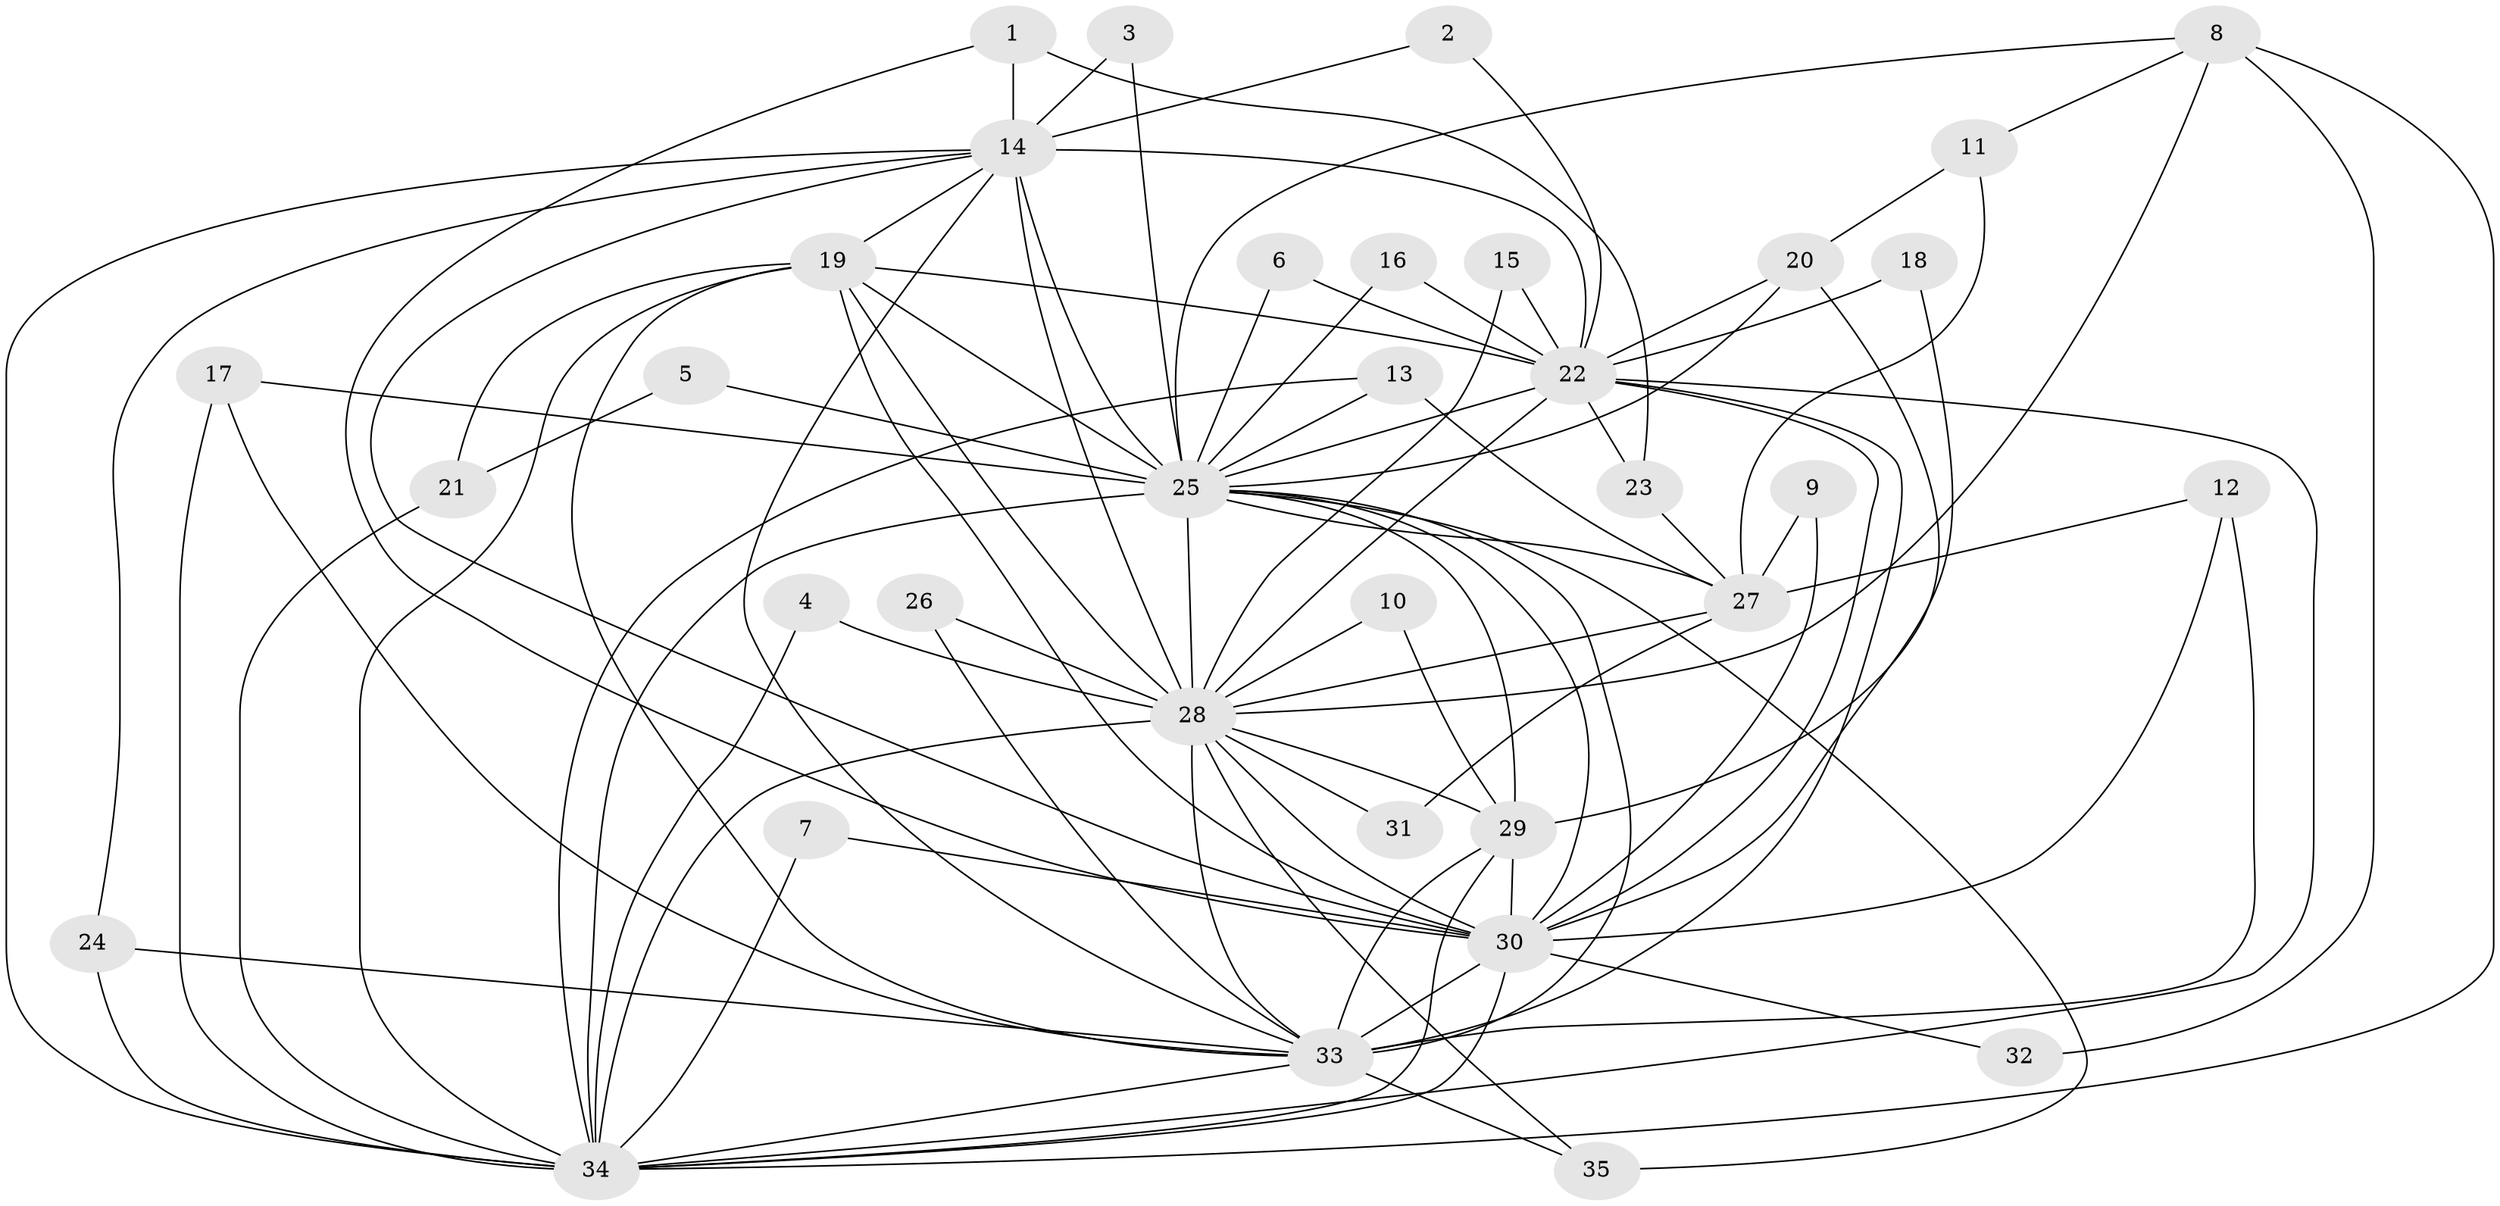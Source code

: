 // original degree distribution, {13: 0.014285714285714285, 16: 0.014285714285714285, 17: 0.02857142857142857, 21: 0.014285714285714285, 18: 0.04285714285714286, 19: 0.014285714285714285, 14: 0.014285714285714285, 10: 0.014285714285714285, 3: 0.22857142857142856, 4: 0.04285714285714286, 5: 0.04285714285714286, 2: 0.5285714285714286}
// Generated by graph-tools (version 1.1) at 2025/49/03/09/25 03:49:34]
// undirected, 35 vertices, 94 edges
graph export_dot {
graph [start="1"]
  node [color=gray90,style=filled];
  1;
  2;
  3;
  4;
  5;
  6;
  7;
  8;
  9;
  10;
  11;
  12;
  13;
  14;
  15;
  16;
  17;
  18;
  19;
  20;
  21;
  22;
  23;
  24;
  25;
  26;
  27;
  28;
  29;
  30;
  31;
  32;
  33;
  34;
  35;
  1 -- 14 [weight=1.0];
  1 -- 23 [weight=1.0];
  1 -- 30 [weight=1.0];
  2 -- 14 [weight=1.0];
  2 -- 22 [weight=1.0];
  3 -- 14 [weight=1.0];
  3 -- 25 [weight=1.0];
  4 -- 28 [weight=1.0];
  4 -- 34 [weight=1.0];
  5 -- 21 [weight=1.0];
  5 -- 25 [weight=1.0];
  6 -- 22 [weight=1.0];
  6 -- 25 [weight=1.0];
  7 -- 30 [weight=1.0];
  7 -- 34 [weight=1.0];
  8 -- 11 [weight=1.0];
  8 -- 25 [weight=1.0];
  8 -- 28 [weight=1.0];
  8 -- 32 [weight=1.0];
  8 -- 34 [weight=2.0];
  9 -- 27 [weight=1.0];
  9 -- 30 [weight=1.0];
  10 -- 28 [weight=1.0];
  10 -- 29 [weight=1.0];
  11 -- 20 [weight=1.0];
  11 -- 27 [weight=1.0];
  12 -- 27 [weight=1.0];
  12 -- 30 [weight=1.0];
  12 -- 33 [weight=2.0];
  13 -- 25 [weight=1.0];
  13 -- 27 [weight=2.0];
  13 -- 34 [weight=1.0];
  14 -- 19 [weight=2.0];
  14 -- 22 [weight=2.0];
  14 -- 24 [weight=1.0];
  14 -- 25 [weight=3.0];
  14 -- 28 [weight=2.0];
  14 -- 30 [weight=1.0];
  14 -- 33 [weight=1.0];
  14 -- 34 [weight=1.0];
  15 -- 22 [weight=1.0];
  15 -- 28 [weight=1.0];
  16 -- 22 [weight=1.0];
  16 -- 25 [weight=1.0];
  17 -- 25 [weight=1.0];
  17 -- 33 [weight=1.0];
  17 -- 34 [weight=1.0];
  18 -- 22 [weight=1.0];
  18 -- 30 [weight=1.0];
  19 -- 21 [weight=1.0];
  19 -- 22 [weight=1.0];
  19 -- 25 [weight=3.0];
  19 -- 28 [weight=2.0];
  19 -- 30 [weight=1.0];
  19 -- 33 [weight=1.0];
  19 -- 34 [weight=2.0];
  20 -- 22 [weight=1.0];
  20 -- 25 [weight=1.0];
  20 -- 29 [weight=1.0];
  21 -- 34 [weight=1.0];
  22 -- 23 [weight=1.0];
  22 -- 25 [weight=3.0];
  22 -- 28 [weight=2.0];
  22 -- 30 [weight=1.0];
  22 -- 33 [weight=1.0];
  22 -- 34 [weight=1.0];
  23 -- 27 [weight=1.0];
  24 -- 33 [weight=1.0];
  24 -- 34 [weight=1.0];
  25 -- 27 [weight=2.0];
  25 -- 28 [weight=4.0];
  25 -- 29 [weight=1.0];
  25 -- 30 [weight=2.0];
  25 -- 33 [weight=2.0];
  25 -- 34 [weight=2.0];
  25 -- 35 [weight=1.0];
  26 -- 28 [weight=1.0];
  26 -- 33 [weight=1.0];
  27 -- 28 [weight=2.0];
  27 -- 31 [weight=1.0];
  28 -- 29 [weight=1.0];
  28 -- 30 [weight=2.0];
  28 -- 31 [weight=1.0];
  28 -- 33 [weight=2.0];
  28 -- 34 [weight=3.0];
  28 -- 35 [weight=1.0];
  29 -- 30 [weight=2.0];
  29 -- 33 [weight=1.0];
  29 -- 34 [weight=1.0];
  30 -- 32 [weight=1.0];
  30 -- 33 [weight=2.0];
  30 -- 34 [weight=1.0];
  33 -- 34 [weight=1.0];
  33 -- 35 [weight=1.0];
}
